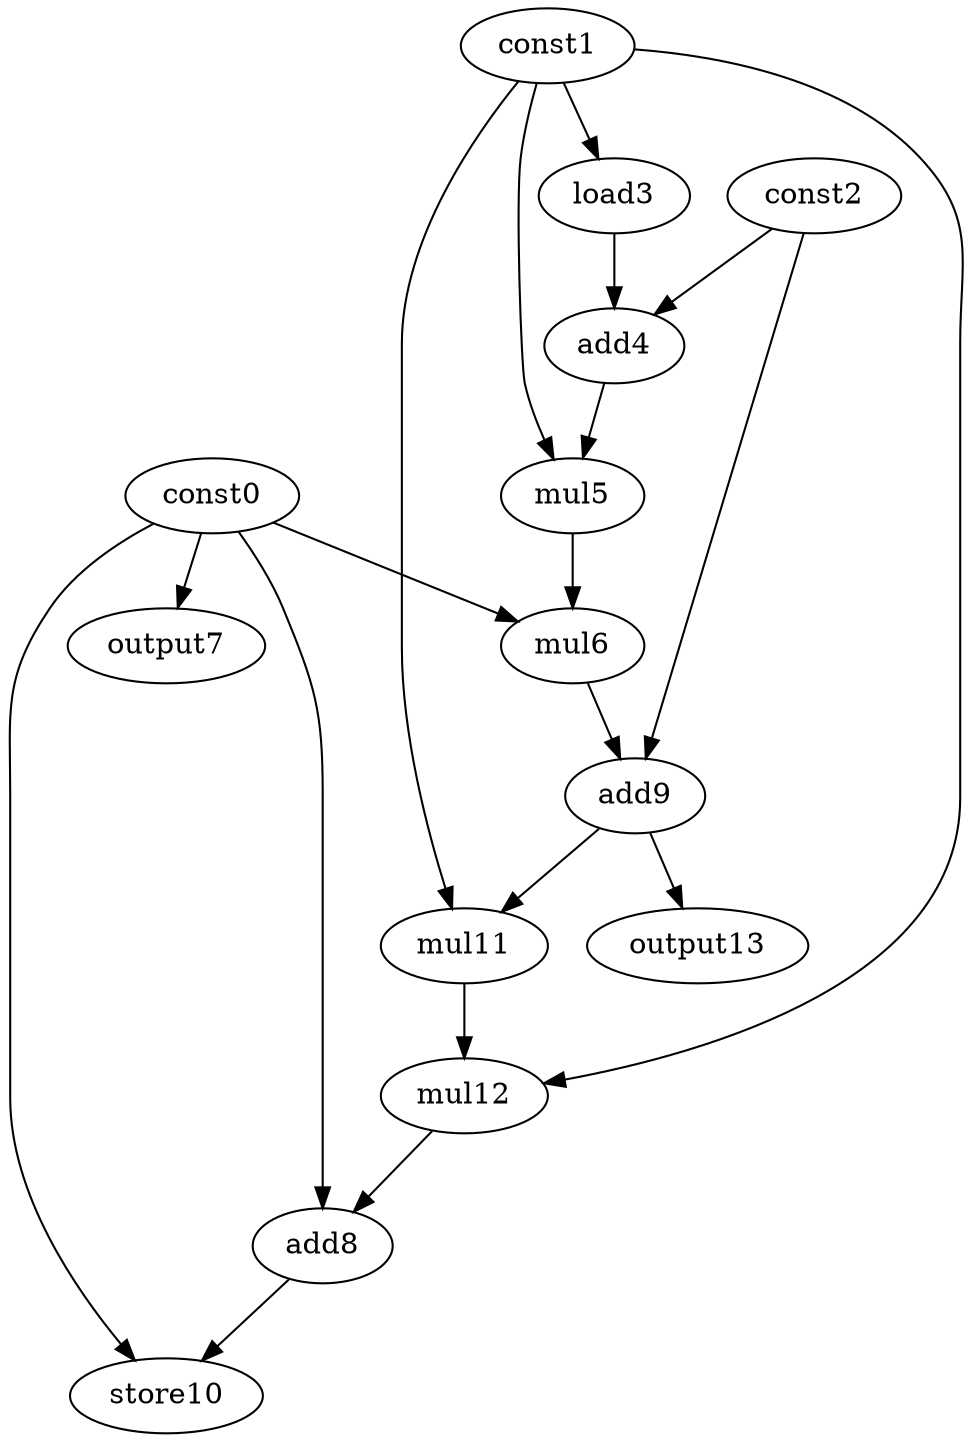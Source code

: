 digraph G { 
const0[opcode=const]; 
const1[opcode=const]; 
const2[opcode=const]; 
load3[opcode=load]; 
add4[opcode=add]; 
mul5[opcode=mul]; 
mul6[opcode=mul]; 
output7[opcode=output]; 
add8[opcode=add]; 
add9[opcode=add]; 
store10[opcode=store]; 
mul11[opcode=mul]; 
mul12[opcode=mul]; 
output13[opcode=output]; 
const1->load3[operand=0];
const0->output7[operand=0];
const2->add4[operand=0];
load3->add4[operand=1];
const1->mul5[operand=0];
add4->mul5[operand=1];
const0->mul6[operand=0];
mul5->mul6[operand=1];
const2->add9[operand=0];
mul6->add9[operand=1];
add9->mul11[operand=0];
const1->mul11[operand=1];
add9->output13[operand=0];
const1->mul12[operand=0];
mul11->mul12[operand=1];
const0->add8[operand=0];
mul12->add8[operand=1];
const0->store10[operand=0];
add8->store10[operand=1];
}
